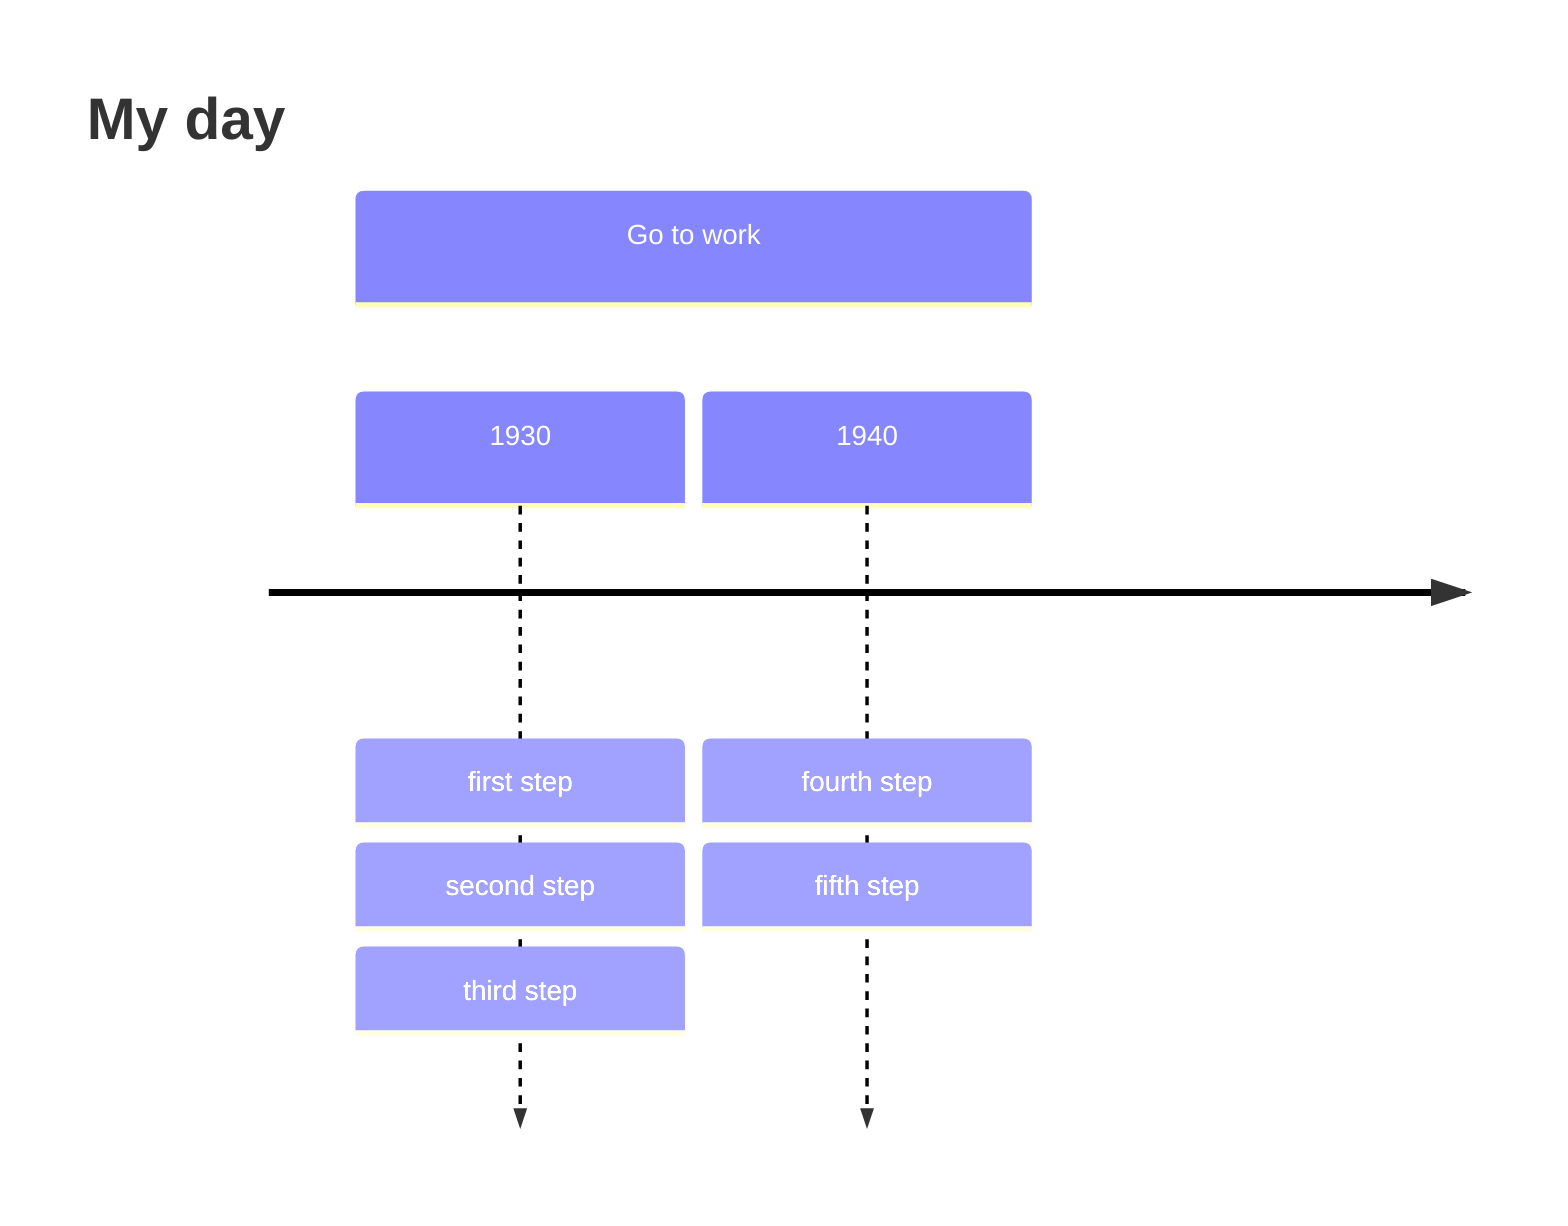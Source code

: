 timeline
        title My day
        section Go to work
          1930 : first step : second step
               : third step
          1940 : fourth step : fifth step